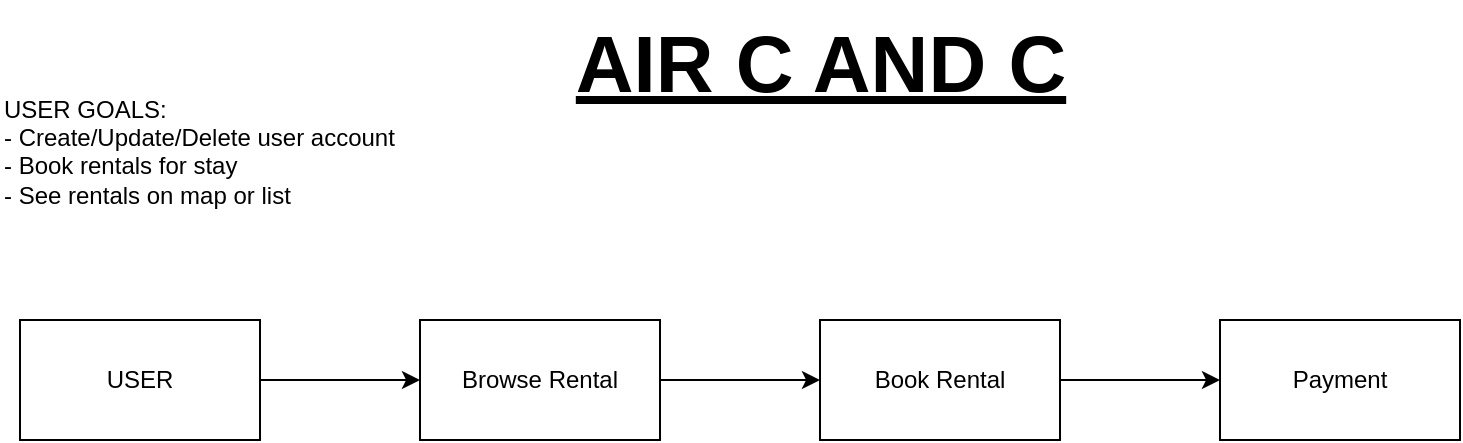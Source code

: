 <mxfile version="24.8.4">
  <diagram name="Page-1" id="h0E_iuAlIU6PxYB0gCBw">
    <mxGraphModel dx="1224" dy="1909" grid="1" gridSize="10" guides="1" tooltips="1" connect="1" arrows="1" fold="1" page="1" pageScale="1" pageWidth="850" pageHeight="1100" math="0" shadow="0">
      <root>
        <mxCell id="0" />
        <mxCell id="1" parent="0" />
        <mxCell id="E9KsuS24jy04QDy377IY-4" value="AIR C AND C&lt;div style=&quot;font-size: 40px;&quot;&gt;&lt;br style=&quot;font-size: 40px;&quot;&gt;&lt;/div&gt;" style="text;html=1;align=center;verticalAlign=middle;resizable=0;points=[];autosize=1;strokeColor=none;fillColor=none;fontSize=40;fontStyle=5" vertex="1" parent="1">
          <mxGeometry x="310" y="-770" width="260" height="110" as="geometry" />
        </mxCell>
        <mxCell id="E9KsuS24jy04QDy377IY-5" value="USER GOALS:&lt;div&gt;- Create/Update/Delete user account&lt;/div&gt;&lt;div&gt;- Book rentals for stay&lt;/div&gt;&lt;div&gt;- See rentals on map or list&lt;/div&gt;&lt;div&gt;&lt;br&gt;&lt;/div&gt;" style="text;html=1;align=left;verticalAlign=middle;resizable=0;points=[];autosize=1;strokeColor=none;fillColor=none;" vertex="1" parent="1">
          <mxGeometry x="30" y="-732" width="220" height="90" as="geometry" />
        </mxCell>
        <mxCell id="E9KsuS24jy04QDy377IY-8" value="" style="edgeStyle=orthogonalEdgeStyle;rounded=0;orthogonalLoop=1;jettySize=auto;html=1;" edge="1" parent="1" source="E9KsuS24jy04QDy377IY-6" target="E9KsuS24jy04QDy377IY-7">
          <mxGeometry relative="1" as="geometry" />
        </mxCell>
        <mxCell id="E9KsuS24jy04QDy377IY-6" value="USER" style="whiteSpace=wrap;html=1;" vertex="1" parent="1">
          <mxGeometry x="40" y="-610" width="120" height="60" as="geometry" />
        </mxCell>
        <mxCell id="E9KsuS24jy04QDy377IY-10" value="" style="edgeStyle=orthogonalEdgeStyle;rounded=0;orthogonalLoop=1;jettySize=auto;html=1;" edge="1" parent="1" source="E9KsuS24jy04QDy377IY-7" target="E9KsuS24jy04QDy377IY-9">
          <mxGeometry relative="1" as="geometry" />
        </mxCell>
        <mxCell id="E9KsuS24jy04QDy377IY-7" value="Browse Rental" style="whiteSpace=wrap;html=1;" vertex="1" parent="1">
          <mxGeometry x="240" y="-610" width="120" height="60" as="geometry" />
        </mxCell>
        <mxCell id="E9KsuS24jy04QDy377IY-12" value="" style="edgeStyle=orthogonalEdgeStyle;rounded=0;orthogonalLoop=1;jettySize=auto;html=1;" edge="1" parent="1" source="E9KsuS24jy04QDy377IY-9" target="E9KsuS24jy04QDy377IY-11">
          <mxGeometry relative="1" as="geometry" />
        </mxCell>
        <mxCell id="E9KsuS24jy04QDy377IY-9" value="Book Rental" style="whiteSpace=wrap;html=1;" vertex="1" parent="1">
          <mxGeometry x="440" y="-610" width="120" height="60" as="geometry" />
        </mxCell>
        <mxCell id="E9KsuS24jy04QDy377IY-11" value="Payment" style="whiteSpace=wrap;html=1;" vertex="1" parent="1">
          <mxGeometry x="640" y="-610" width="120" height="60" as="geometry" />
        </mxCell>
      </root>
    </mxGraphModel>
  </diagram>
</mxfile>
